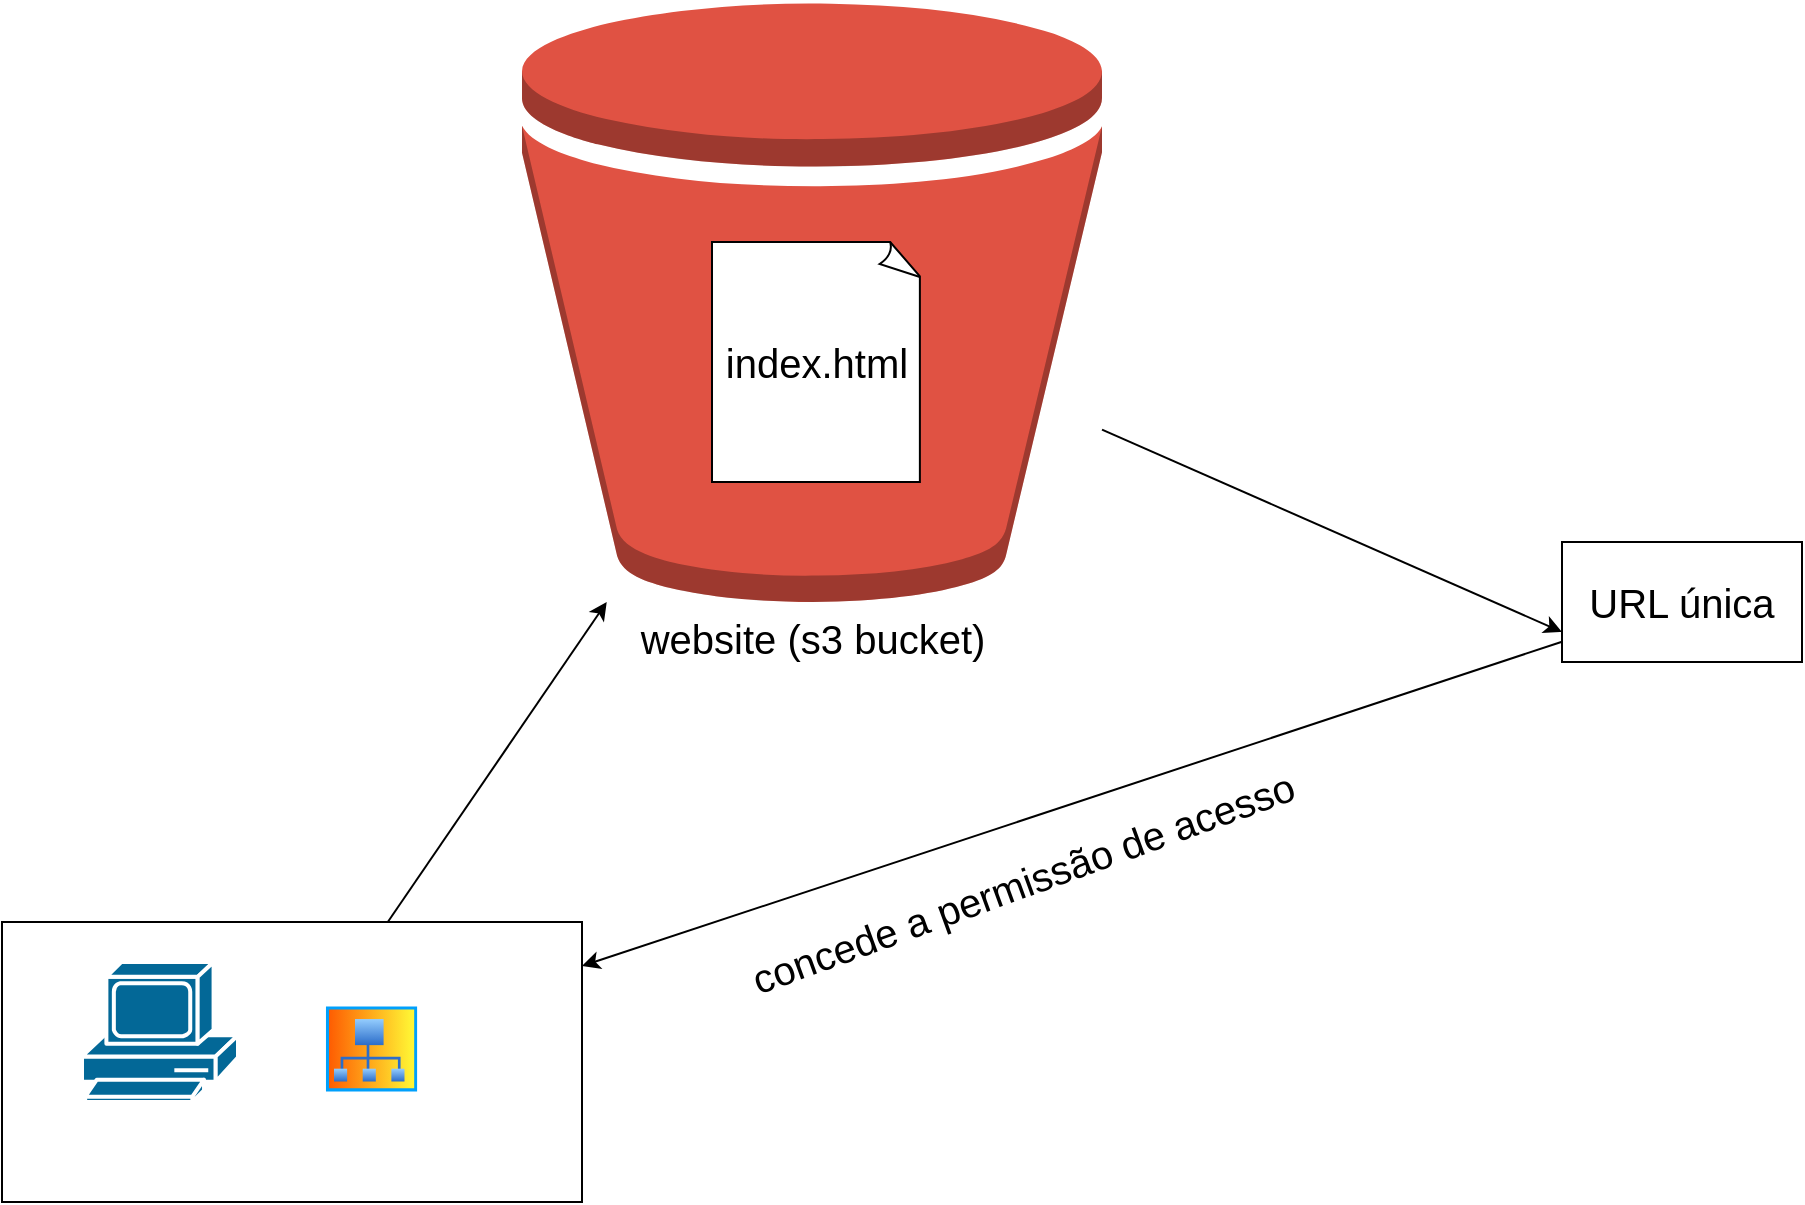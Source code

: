 <mxfile>
    <diagram id="XxCjNsHI_Is_cMPgGQvg" name="Page-1">
        <mxGraphModel dx="1066" dy="682" grid="1" gridSize="10" guides="1" tooltips="1" connect="1" arrows="1" fold="1" page="1" pageScale="1" pageWidth="5000" pageHeight="5000" math="0" shadow="0">
            <root>
                <mxCell id="0"/>
                <mxCell id="1" parent="0"/>
                <mxCell id="9" style="edgeStyle=none;html=1;fontSize=20;" edge="1" parent="1" source="8" target="4">
                    <mxGeometry relative="1" as="geometry"/>
                </mxCell>
                <mxCell id="8" value="" style="whiteSpace=wrap;html=1;fontSize=20;" vertex="1" parent="1">
                    <mxGeometry x="30" y="500" width="290" height="140" as="geometry"/>
                </mxCell>
                <mxCell id="10" style="edgeStyle=none;html=1;fontSize=20;entryX=0;entryY=0.75;entryDx=0;entryDy=0;" edge="1" parent="1" source="4" target="11">
                    <mxGeometry relative="1" as="geometry">
                        <mxPoint x="770" y="320" as="targetPoint"/>
                    </mxGeometry>
                </mxCell>
                <mxCell id="4" value="website (s3 bucket)" style="outlineConnect=0;dashed=0;verticalLabelPosition=bottom;verticalAlign=top;align=center;html=1;shape=mxgraph.aws3.bucket;fillColor=#E05243;gradientColor=none;fontSize=20;" vertex="1" parent="1">
                    <mxGeometry x="290" y="40" width="290" height="300" as="geometry"/>
                </mxCell>
                <mxCell id="5" value="index.html" style="whiteSpace=wrap;html=1;shape=mxgraph.basic.document;fontSize=20;" vertex="1" parent="1">
                    <mxGeometry x="385" y="160" width="105" height="120" as="geometry"/>
                </mxCell>
                <mxCell id="6" value="" style="shape=mxgraph.cisco.computers_and_peripherals.pc;html=1;pointerEvents=1;dashed=0;fillColor=#036897;strokeColor=#ffffff;strokeWidth=2;verticalLabelPosition=bottom;verticalAlign=top;align=center;outlineConnect=0;fontSize=20;" vertex="1" parent="1">
                    <mxGeometry x="70" y="520" width="78" height="70" as="geometry"/>
                </mxCell>
                <mxCell id="7" value="" style="aspect=fixed;perimeter=ellipsePerimeter;html=1;align=center;shadow=0;dashed=0;spacingTop=3;image;image=img/lib/active_directory/site_collection.svg;fontSize=20;" vertex="1" parent="1">
                    <mxGeometry x="190" y="540" width="50" height="47" as="geometry"/>
                </mxCell>
                <mxCell id="12" style="edgeStyle=none;html=1;fontSize=20;" edge="1" parent="1" source="11" target="8">
                    <mxGeometry relative="1" as="geometry">
                        <mxPoint x="320" y="570" as="targetPoint"/>
                    </mxGeometry>
                </mxCell>
                <mxCell id="11" value="URL única" style="whiteSpace=wrap;html=1;fontSize=20;" vertex="1" parent="1">
                    <mxGeometry x="810" y="310" width="120" height="60" as="geometry"/>
                </mxCell>
                <mxCell id="13" value="concede a permissão de acesso" style="text;html=1;align=center;verticalAlign=middle;resizable=0;points=[];autosize=1;strokeColor=none;fillColor=none;fontSize=20;rotation=-20;" vertex="1" parent="1">
                    <mxGeometry x="385" y="460" width="310" height="40" as="geometry"/>
                </mxCell>
            </root>
        </mxGraphModel>
    </diagram>
</mxfile>